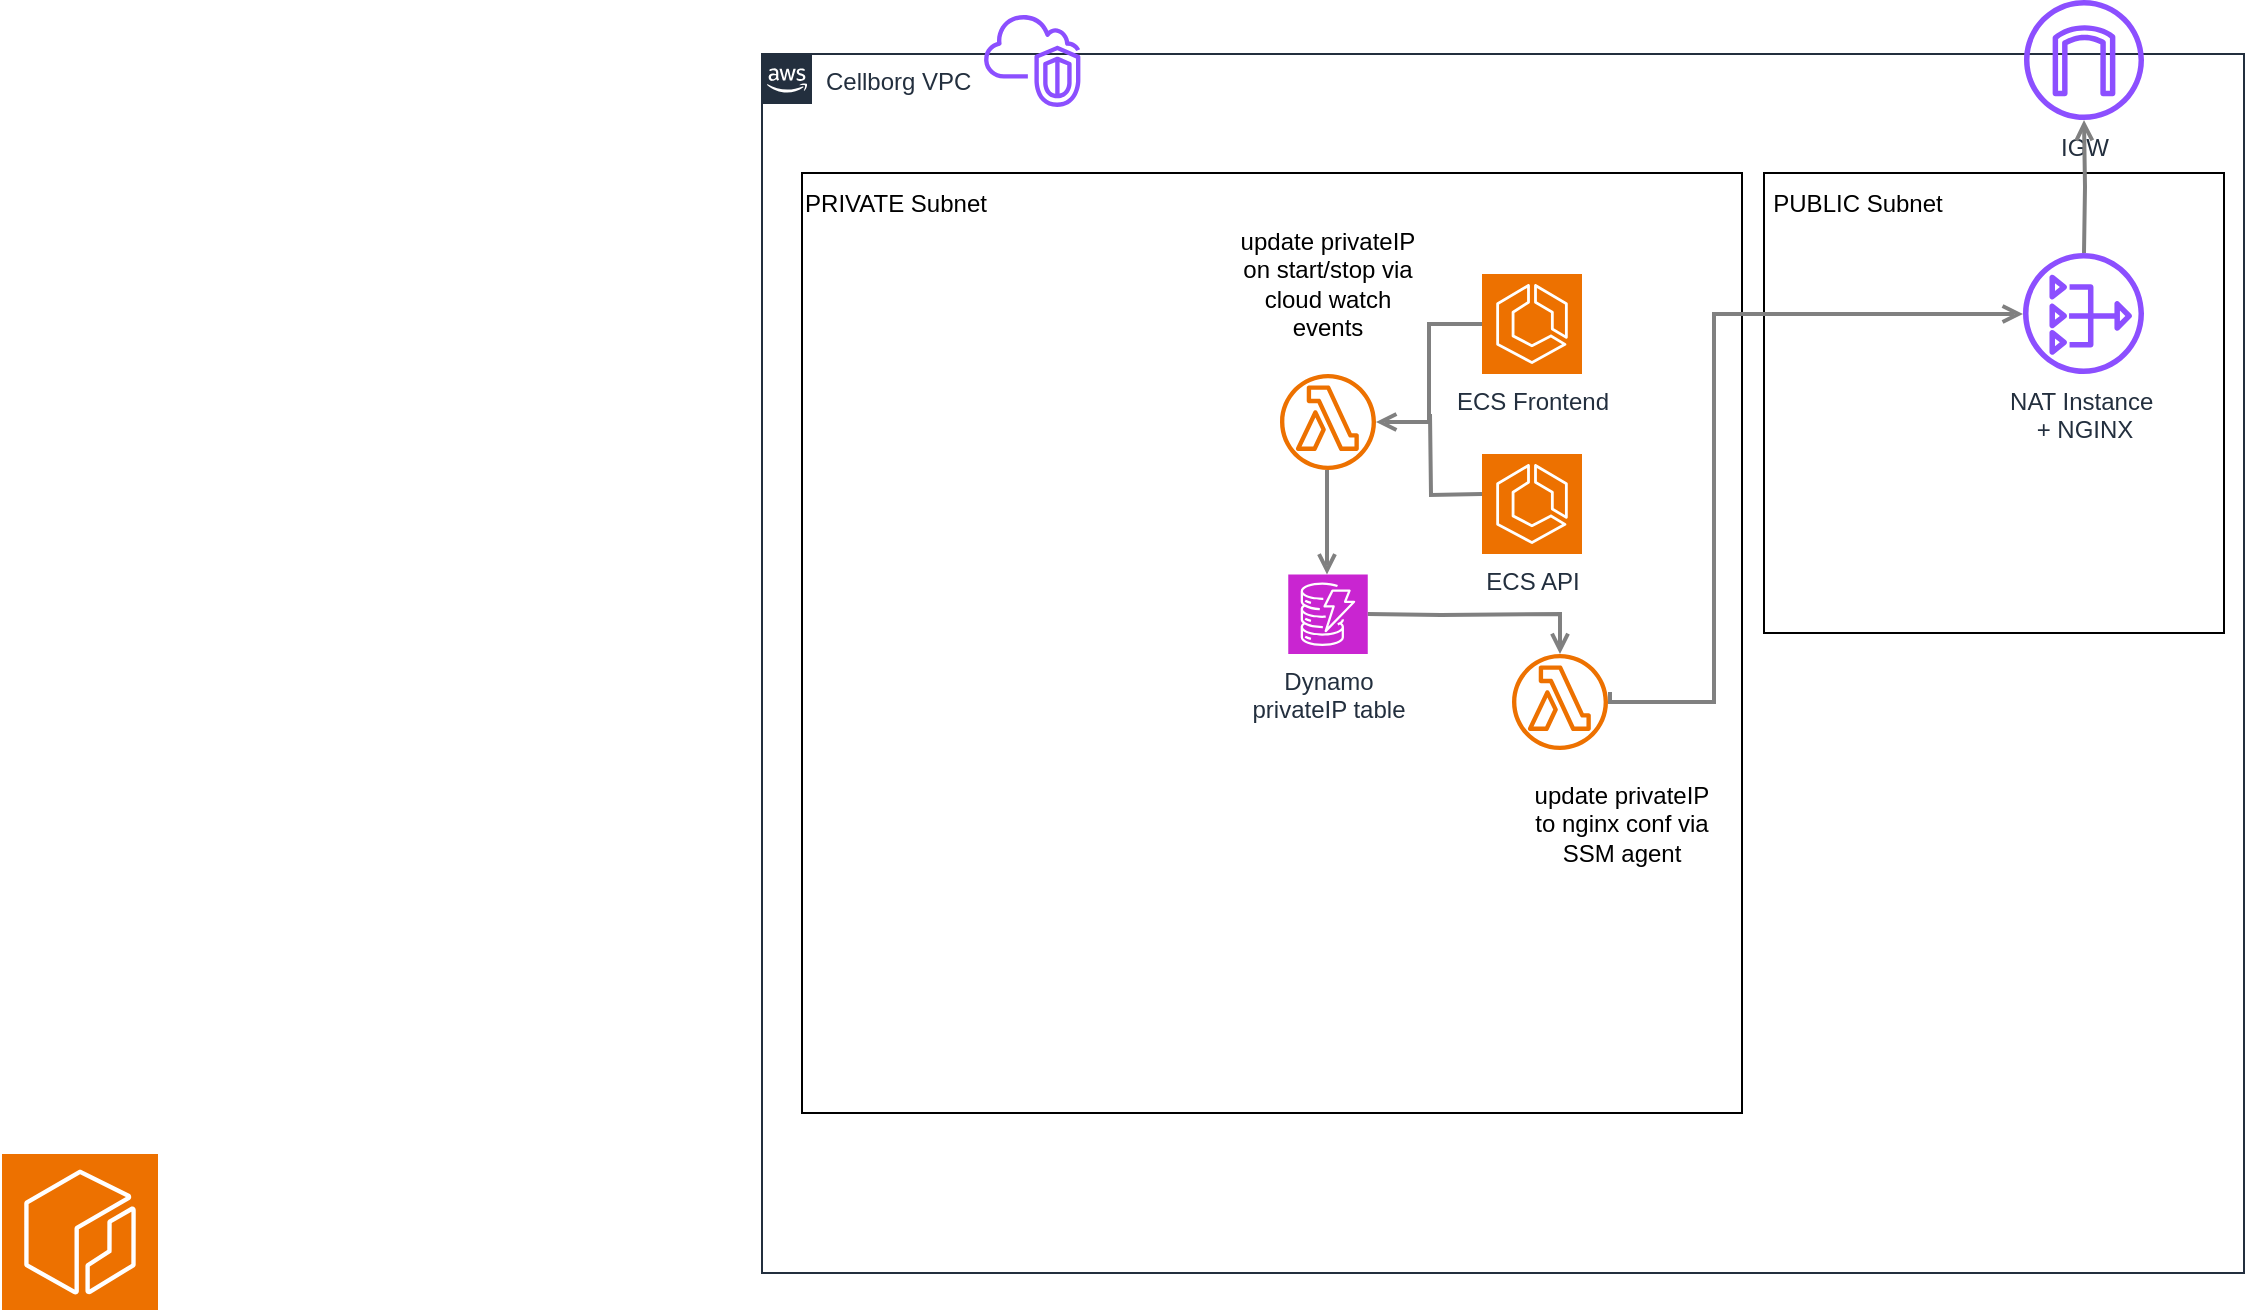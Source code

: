 <mxfile version="26.0.15">
  <diagram id="Ht1M8jgEwFfnCIfOTk4-" name="Page-1">
    <mxGraphModel dx="2884" dy="1706" grid="1" gridSize="10" guides="1" tooltips="1" connect="1" arrows="1" fold="1" page="1" pageScale="1" pageWidth="1169" pageHeight="827" math="0" shadow="0">
      <root>
        <mxCell id="0" />
        <mxCell id="1" parent="0" />
        <mxCell id="UEzPUAAOIrF-is8g5C7q-175" value="Cellborg VPC" style="points=[[0,0],[0.25,0],[0.5,0],[0.75,0],[1,0],[1,0.25],[1,0.5],[1,0.75],[1,1],[0.75,1],[0.5,1],[0.25,1],[0,1],[0,0.75],[0,0.5],[0,0.25]];outlineConnect=0;gradientColor=none;html=1;whiteSpace=wrap;fontSize=12;fontStyle=0;shape=mxgraph.aws4.group;grIcon=mxgraph.aws4.group_aws_cloud_alt;strokeColor=#232F3E;fillColor=none;verticalAlign=top;align=left;spacingLeft=30;fontColor=#232F3E;dashed=0;labelBackgroundColor=#ffffff;container=1;pointerEvents=0;collapsible=0;recursiveResize=0;" parent="1" vertex="1">
          <mxGeometry x="210" y="-800" width="741" height="609.5" as="geometry" />
        </mxCell>
        <mxCell id="D-F9KhZeyhL-YENYPI1a-5" value="" style="sketch=0;outlineConnect=0;fontColor=#232F3E;gradientColor=none;fillColor=#8C4FFF;strokeColor=none;dashed=0;verticalLabelPosition=bottom;verticalAlign=top;align=center;html=1;fontSize=12;fontStyle=0;aspect=fixed;pointerEvents=1;shape=mxgraph.aws4.vpc_virtual_private_cloud_vpc;" vertex="1" parent="UEzPUAAOIrF-is8g5C7q-175">
          <mxGeometry x="111" y="-20.5" width="48.24" height="47" as="geometry" />
        </mxCell>
        <mxCell id="D-F9KhZeyhL-YENYPI1a-3" value="IGW" style="sketch=0;outlineConnect=0;fontColor=#232F3E;gradientColor=none;fillColor=#8C4FFF;strokeColor=none;dashed=0;verticalLabelPosition=bottom;verticalAlign=top;align=center;html=1;fontSize=12;fontStyle=0;aspect=fixed;pointerEvents=1;shape=mxgraph.aws4.internet_gateway;" vertex="1" parent="UEzPUAAOIrF-is8g5C7q-175">
          <mxGeometry x="631" y="-27" width="60" height="60" as="geometry" />
        </mxCell>
        <mxCell id="D-F9KhZeyhL-YENYPI1a-7" value="" style="whiteSpace=wrap;html=1;aspect=fixed;" vertex="1" parent="UEzPUAAOIrF-is8g5C7q-175">
          <mxGeometry x="501" y="59.5" width="230" height="230" as="geometry" />
        </mxCell>
        <mxCell id="D-F9KhZeyhL-YENYPI1a-4" value="NAT Instance&amp;nbsp;&lt;div&gt;+ NGINX&lt;/div&gt;" style="sketch=0;outlineConnect=0;fontColor=#232F3E;gradientColor=none;fillColor=#8C4FFF;strokeColor=none;dashed=0;verticalLabelPosition=bottom;verticalAlign=top;align=center;html=1;fontSize=12;fontStyle=0;aspect=fixed;pointerEvents=1;shape=mxgraph.aws4.nat_gateway;" vertex="1" parent="UEzPUAAOIrF-is8g5C7q-175">
          <mxGeometry x="630.5" y="99.5" width="60.5" height="60.5" as="geometry" />
        </mxCell>
        <mxCell id="UEzPUAAOIrF-is8g5C7q-197" style="edgeStyle=orthogonalEdgeStyle;rounded=0;orthogonalLoop=1;jettySize=auto;html=1;startArrow=none;startFill=0;endArrow=open;endFill=0;strokeColor=#808080;strokeWidth=2;" parent="UEzPUAAOIrF-is8g5C7q-175" target="D-F9KhZeyhL-YENYPI1a-3" edge="1">
          <mxGeometry relative="1" as="geometry">
            <mxPoint x="661" y="99.5" as="sourcePoint" />
            <mxPoint x="637" y="79" as="targetPoint" />
          </mxGeometry>
        </mxCell>
        <mxCell id="D-F9KhZeyhL-YENYPI1a-8" value="PUBLIC Subnet" style="text;strokeColor=none;align=center;fillColor=none;html=1;verticalAlign=middle;whiteSpace=wrap;rounded=0;" vertex="1" parent="UEzPUAAOIrF-is8g5C7q-175">
          <mxGeometry x="501" y="59.5" width="94" height="30" as="geometry" />
        </mxCell>
        <mxCell id="D-F9KhZeyhL-YENYPI1a-9" value="" style="whiteSpace=wrap;html=1;aspect=fixed;" vertex="1" parent="UEzPUAAOIrF-is8g5C7q-175">
          <mxGeometry x="20" y="59.5" width="470" height="470" as="geometry" />
        </mxCell>
        <mxCell id="UEzPUAAOIrF-is8g5C7q-200" style="edgeStyle=orthogonalEdgeStyle;rounded=0;orthogonalLoop=1;jettySize=auto;html=1;startArrow=none;startFill=0;endArrow=open;endFill=0;strokeColor=#808080;strokeWidth=2;" parent="UEzPUAAOIrF-is8g5C7q-175" target="D-F9KhZeyhL-YENYPI1a-18" edge="1">
          <mxGeometry relative="1" as="geometry">
            <Array as="points" />
            <mxPoint x="302.88" y="280" as="sourcePoint" />
            <mxPoint x="372" y="350" as="targetPoint" />
          </mxGeometry>
        </mxCell>
        <mxCell id="UEzPUAAOIrF-is8g5C7q-199" style="edgeStyle=orthogonalEdgeStyle;rounded=0;orthogonalLoop=1;jettySize=auto;html=1;startArrow=none;startFill=0;endArrow=open;endFill=0;strokeColor=#808080;strokeWidth=2;" parent="UEzPUAAOIrF-is8g5C7q-175" target="D-F9KhZeyhL-YENYPI1a-15" edge="1">
          <mxGeometry relative="1" as="geometry">
            <mxPoint x="282.5" y="208" as="sourcePoint" />
            <mxPoint x="282.5" y="310" as="targetPoint" />
          </mxGeometry>
        </mxCell>
        <mxCell id="UEzPUAAOIrF-is8g5C7q-198" style="edgeStyle=orthogonalEdgeStyle;rounded=0;orthogonalLoop=1;jettySize=auto;html=1;startArrow=none;startFill=0;endArrow=open;endFill=0;strokeColor=#808080;strokeWidth=2;exitX=0;exitY=0.5;exitDx=0;exitDy=0;exitPerimeter=0;" parent="UEzPUAAOIrF-is8g5C7q-175" source="D-F9KhZeyhL-YENYPI1a-13" target="D-F9KhZeyhL-YENYPI1a-14" edge="1">
          <mxGeometry relative="1" as="geometry">
            <Array as="points" />
            <mxPoint x="360" y="50" as="sourcePoint" />
            <mxPoint x="286" y="170" as="targetPoint" />
          </mxGeometry>
        </mxCell>
        <mxCell id="UEzPUAAOIrF-is8g5C7q-195" style="edgeStyle=orthogonalEdgeStyle;rounded=0;orthogonalLoop=1;jettySize=auto;html=1;startArrow=none;startFill=0;endArrow=open;endFill=0;strokeColor=#808080;strokeWidth=2;" parent="UEzPUAAOIrF-is8g5C7q-175" source="D-F9KhZeyhL-YENYPI1a-18" target="D-F9KhZeyhL-YENYPI1a-4" edge="1">
          <mxGeometry relative="1" as="geometry">
            <mxPoint x="371.003" y="399.5" as="sourcePoint" />
            <mxPoint x="476.01" y="399.5" as="targetPoint" />
            <Array as="points">
              <mxPoint x="424" y="320" />
              <mxPoint x="424" y="324" />
              <mxPoint x="476" y="324" />
              <mxPoint x="476" y="130" />
            </Array>
          </mxGeometry>
        </mxCell>
        <mxCell id="D-F9KhZeyhL-YENYPI1a-10" value="PRIVATE Subnet" style="text;strokeColor=none;align=center;fillColor=none;html=1;verticalAlign=middle;whiteSpace=wrap;rounded=0;" vertex="1" parent="UEzPUAAOIrF-is8g5C7q-175">
          <mxGeometry x="20" y="59.5" width="94" height="30" as="geometry" />
        </mxCell>
        <mxCell id="D-F9KhZeyhL-YENYPI1a-11" value="ECS API" style="sketch=0;points=[[0,0,0],[0.25,0,0],[0.5,0,0],[0.75,0,0],[1,0,0],[0,1,0],[0.25,1,0],[0.5,1,0],[0.75,1,0],[1,1,0],[0,0.25,0],[0,0.5,0],[0,0.75,0],[1,0.25,0],[1,0.5,0],[1,0.75,0]];outlineConnect=0;fontColor=#232F3E;fillColor=#ED7100;strokeColor=#ffffff;dashed=0;verticalLabelPosition=bottom;verticalAlign=top;align=center;html=1;fontSize=12;fontStyle=0;aspect=fixed;shape=mxgraph.aws4.resourceIcon;resIcon=mxgraph.aws4.ecs;" vertex="1" parent="UEzPUAAOIrF-is8g5C7q-175">
          <mxGeometry x="360" y="200" width="50" height="50" as="geometry" />
        </mxCell>
        <mxCell id="D-F9KhZeyhL-YENYPI1a-13" value="ECS Frontend" style="sketch=0;points=[[0,0,0],[0.25,0,0],[0.5,0,0],[0.75,0,0],[1,0,0],[0,1,0],[0.25,1,0],[0.5,1,0],[0.75,1,0],[1,1,0],[0,0.25,0],[0,0.5,0],[0,0.75,0],[1,0.25,0],[1,0.5,0],[1,0.75,0]];outlineConnect=0;fontColor=#232F3E;fillColor=#ED7100;strokeColor=#ffffff;dashed=0;verticalLabelPosition=bottom;verticalAlign=top;align=center;html=1;fontSize=12;fontStyle=0;aspect=fixed;shape=mxgraph.aws4.resourceIcon;resIcon=mxgraph.aws4.ecs;" vertex="1" parent="UEzPUAAOIrF-is8g5C7q-175">
          <mxGeometry x="360" y="110" width="50" height="50" as="geometry" />
        </mxCell>
        <mxCell id="D-F9KhZeyhL-YENYPI1a-14" value="" style="sketch=0;outlineConnect=0;fontColor=#232F3E;gradientColor=none;fillColor=#ED7100;strokeColor=none;dashed=0;verticalLabelPosition=bottom;verticalAlign=top;align=center;html=1;fontSize=12;fontStyle=0;aspect=fixed;pointerEvents=1;shape=mxgraph.aws4.lambda_function;" vertex="1" parent="UEzPUAAOIrF-is8g5C7q-175">
          <mxGeometry x="259" y="160" width="48" height="48" as="geometry" />
        </mxCell>
        <mxCell id="D-F9KhZeyhL-YENYPI1a-15" value="Dynamo&lt;div&gt;privateIP table&lt;/div&gt;" style="sketch=0;points=[[0,0,0],[0.25,0,0],[0.5,0,0],[0.75,0,0],[1,0,0],[0,1,0],[0.25,1,0],[0.5,1,0],[0.75,1,0],[1,1,0],[0,0.25,0],[0,0.5,0],[0,0.75,0],[1,0.25,0],[1,0.5,0],[1,0.75,0]];outlineConnect=0;fontColor=#232F3E;fillColor=#C925D1;strokeColor=#ffffff;dashed=0;verticalLabelPosition=bottom;verticalAlign=top;align=center;html=1;fontSize=12;fontStyle=0;aspect=fixed;shape=mxgraph.aws4.resourceIcon;resIcon=mxgraph.aws4.dynamodb;" vertex="1" parent="UEzPUAAOIrF-is8g5C7q-175">
          <mxGeometry x="263.13" y="260.25" width="39.75" height="39.75" as="geometry" />
        </mxCell>
        <mxCell id="D-F9KhZeyhL-YENYPI1a-16" value="update privateIP on start/stop via cloud watch events" style="text;strokeColor=none;align=center;fillColor=none;html=1;verticalAlign=middle;whiteSpace=wrap;rounded=0;" vertex="1" parent="UEzPUAAOIrF-is8g5C7q-175">
          <mxGeometry x="238" y="89.5" width="90" height="50" as="geometry" />
        </mxCell>
        <mxCell id="D-F9KhZeyhL-YENYPI1a-17" style="edgeStyle=orthogonalEdgeStyle;rounded=0;orthogonalLoop=1;jettySize=auto;html=1;startArrow=none;startFill=0;endArrow=none;endFill=0;strokeColor=#808080;strokeWidth=2;exitX=0;exitY=0.5;exitDx=0;exitDy=0;exitPerimeter=0;" edge="1" parent="UEzPUAAOIrF-is8g5C7q-175">
          <mxGeometry relative="1" as="geometry">
            <Array as="points" />
            <mxPoint x="360" y="220" as="sourcePoint" />
            <mxPoint x="334" y="180" as="targetPoint" />
          </mxGeometry>
        </mxCell>
        <mxCell id="D-F9KhZeyhL-YENYPI1a-18" value="" style="sketch=0;outlineConnect=0;fontColor=#232F3E;gradientColor=none;fillColor=#ED7100;strokeColor=none;dashed=0;verticalLabelPosition=bottom;verticalAlign=top;align=center;html=1;fontSize=12;fontStyle=0;aspect=fixed;pointerEvents=1;shape=mxgraph.aws4.lambda_function;" vertex="1" parent="UEzPUAAOIrF-is8g5C7q-175">
          <mxGeometry x="375" y="300" width="48" height="48" as="geometry" />
        </mxCell>
        <mxCell id="D-F9KhZeyhL-YENYPI1a-19" value="update privateIP to nginx conf via SSM agent" style="text;strokeColor=none;align=center;fillColor=none;html=1;verticalAlign=middle;whiteSpace=wrap;rounded=0;" vertex="1" parent="UEzPUAAOIrF-is8g5C7q-175">
          <mxGeometry x="380" y="360" width="100" height="50" as="geometry" />
        </mxCell>
        <mxCell id="D-F9KhZeyhL-YENYPI1a-12" value="" style="sketch=0;points=[[0,0,0],[0.25,0,0],[0.5,0,0],[0.75,0,0],[1,0,0],[0,1,0],[0.25,1,0],[0.5,1,0],[0.75,1,0],[1,1,0],[0,0.25,0],[0,0.5,0],[0,0.75,0],[1,0.25,0],[1,0.5,0],[1,0.75,0]];outlineConnect=0;fontColor=#232F3E;fillColor=#ED7100;strokeColor=#ffffff;dashed=0;verticalLabelPosition=bottom;verticalAlign=top;align=center;html=1;fontSize=12;fontStyle=0;aspect=fixed;shape=mxgraph.aws4.resourceIcon;resIcon=mxgraph.aws4.ecr;" vertex="1" parent="1">
          <mxGeometry x="-170" y="-250" width="78" height="78" as="geometry" />
        </mxCell>
      </root>
    </mxGraphModel>
  </diagram>
</mxfile>
